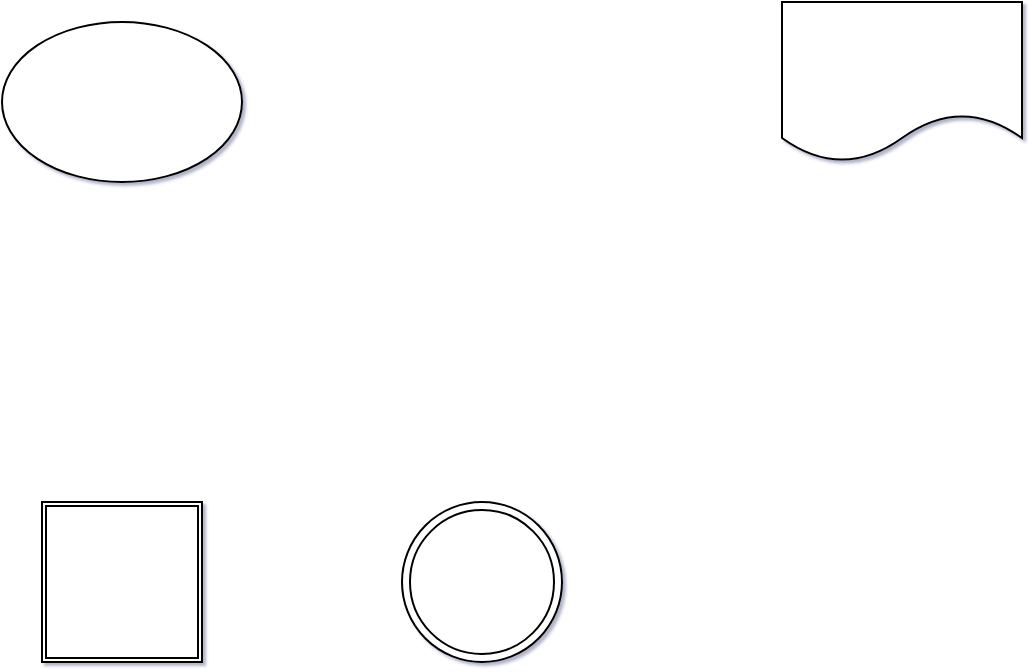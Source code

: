 <mxfile version="12.2.4" pages="2"><diagram id="jwviZu-mBEvJRYOeyL2Q" name="第 1 页"><mxGraphModel dx="827" dy="607" grid="1" gridSize="10" guides="1" tooltips="1" connect="1" arrows="1" fold="1" page="1" pageScale="1" pageWidth="827" pageHeight="1169" background="none" math="0" shadow="1"><root><mxCell id="0"/><mxCell id="1" parent="0"/><mxCell id="2" value="" style="shape=ext;double=1;whiteSpace=wrap;html=1;aspect=fixed;" vertex="1" parent="1"><mxGeometry x="130" y="290" width="80" height="80" as="geometry"/></mxCell><mxCell id="3" value="" style="ellipse;shape=doubleEllipse;whiteSpace=wrap;html=1;aspect=fixed;" vertex="1" parent="1"><mxGeometry x="310" y="290" width="80" height="80" as="geometry"/></mxCell><mxCell id="4" value="" style="ellipse;whiteSpace=wrap;html=1;" vertex="1" parent="1"><mxGeometry x="110" y="50" width="120" height="80" as="geometry"/></mxCell><mxCell id="5" value="" style="shape=document;whiteSpace=wrap;html=1;boundedLbl=1;" vertex="1" parent="1"><mxGeometry x="500" y="40" width="120" height="80" as="geometry"/></mxCell></root></mxGraphModel></diagram><diagram id="TGaDI9XAnr4V2rH8_Qxc" name="第 2 页"><mxGraphModel dx="1135" dy="587" grid="1" gridSize="10" guides="1" tooltips="1" connect="1" arrows="1" fold="1" page="1" pageScale="1" pageWidth="827" pageHeight="1169" math="0" shadow="0"><root><mxCell id="NidTpcuXapxjWCz5OYjR-0"/><mxCell id="NidTpcuXapxjWCz5OYjR-1" parent="NidTpcuXapxjWCz5OYjR-0"/></root></mxGraphModel></diagram></mxfile>